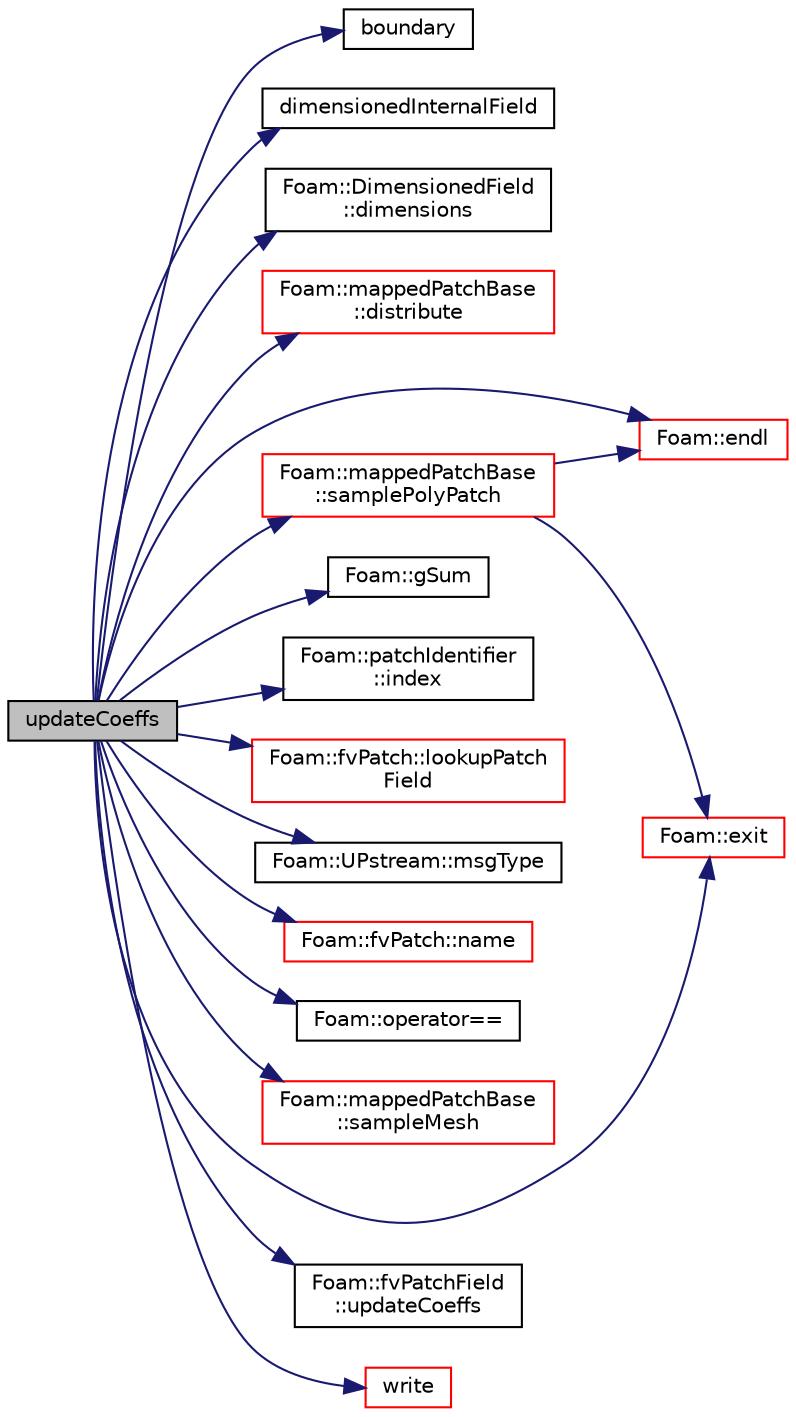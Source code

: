 digraph "updateCoeffs"
{
  bgcolor="transparent";
  edge [fontname="Helvetica",fontsize="10",labelfontname="Helvetica",labelfontsize="10"];
  node [fontname="Helvetica",fontsize="10",shape=record];
  rankdir="LR";
  Node1 [label="updateCoeffs",height=0.2,width=0.4,color="black", fillcolor="grey75", style="filled", fontcolor="black"];
  Node1 -> Node2 [color="midnightblue",fontsize="10",style="solid",fontname="Helvetica"];
  Node2 [label="boundary",height=0.2,width=0.4,color="black",URL="$a03932.html#a658027ecaee450b6533bd8d019d2c1f5"];
  Node1 -> Node3 [color="midnightblue",fontsize="10",style="solid",fontname="Helvetica"];
  Node3 [label="dimensionedInternalField",height=0.2,width=0.4,color="black",URL="$a03130.html#a942cd19121a46cdc649099eb27c74b18"];
  Node1 -> Node4 [color="midnightblue",fontsize="10",style="solid",fontname="Helvetica"];
  Node4 [label="Foam::DimensionedField\l::dimensions",height=0.2,width=0.4,color="black",URL="$a00534.html#a6098093e7de06370342a85cfae8b31f5",tooltip="Return dimensions. "];
  Node1 -> Node5 [color="midnightblue",fontsize="10",style="solid",fontname="Helvetica"];
  Node5 [label="Foam::mappedPatchBase\l::distribute",height=0.2,width=0.4,color="red",URL="$a01424.html#a19634e92e19466f33831b6908d0a4fab",tooltip="Wrapper around map/interpolate data distribution. "];
  Node1 -> Node6 [color="midnightblue",fontsize="10",style="solid",fontname="Helvetica"];
  Node6 [label="Foam::endl",height=0.2,width=0.4,color="red",URL="$a10742.html#a2db8fe02a0d3909e9351bb4275b23ce4",tooltip="Add newline and flush stream. "];
  Node1 -> Node7 [color="midnightblue",fontsize="10",style="solid",fontname="Helvetica"];
  Node7 [label="Foam::exit",height=0.2,width=0.4,color="red",URL="$a10742.html#a06ca7250d8e89caf05243ec094843642"];
  Node1 -> Node8 [color="midnightblue",fontsize="10",style="solid",fontname="Helvetica"];
  Node8 [label="Foam::gSum",height=0.2,width=0.4,color="black",URL="$a10742.html#a11b1ebb4c53ad062332767d75ca96328"];
  Node1 -> Node9 [color="midnightblue",fontsize="10",style="solid",fontname="Helvetica"];
  Node9 [label="Foam::patchIdentifier\l::index",height=0.2,width=0.4,color="black",URL="$a01805.html#a7d1e8acadb27bd2b4e61457d47b71b6f",tooltip="Return the index of this patch in the boundaryMesh. "];
  Node1 -> Node10 [color="midnightblue",fontsize="10",style="solid",fontname="Helvetica"];
  Node10 [label="Foam::fvPatch::lookupPatch\lField",height=0.2,width=0.4,color="red",URL="$a00888.html#afaaf754f8e65cc448cfe3dfb1e033ae1",tooltip="Lookup and return the patchField of the named field from the. "];
  Node1 -> Node11 [color="midnightblue",fontsize="10",style="solid",fontname="Helvetica"];
  Node11 [label="Foam::UPstream::msgType",height=0.2,width=0.4,color="black",URL="$a02772.html#ae5b8fe6652f6320aa6c7f5c44b6f01b7",tooltip="Message tag of standard messages. "];
  Node1 -> Node12 [color="midnightblue",fontsize="10",style="solid",fontname="Helvetica"];
  Node12 [label="Foam::fvPatch::name",height=0.2,width=0.4,color="red",URL="$a00888.html#a75b72488d2e82151b025744974919d5d",tooltip="Return name. "];
  Node1 -> Node13 [color="midnightblue",fontsize="10",style="solid",fontname="Helvetica"];
  Node13 [label="Foam::operator==",height=0.2,width=0.4,color="black",URL="$a10742.html#a28a45d2e3cca6152b024de57575abbf1"];
  Node1 -> Node14 [color="midnightblue",fontsize="10",style="solid",fontname="Helvetica"];
  Node14 [label="Foam::mappedPatchBase\l::sampleMesh",height=0.2,width=0.4,color="red",URL="$a01424.html#a80e7d2240854cf86b347a95cb1bab341",tooltip="Get the region mesh. "];
  Node1 -> Node15 [color="midnightblue",fontsize="10",style="solid",fontname="Helvetica"];
  Node15 [label="Foam::mappedPatchBase\l::samplePolyPatch",height=0.2,width=0.4,color="red",URL="$a01424.html#a3434acc5afba1f7b7b8f4c573befd8b3",tooltip="Get the patch on the region. "];
  Node15 -> Node6 [color="midnightblue",fontsize="10",style="solid",fontname="Helvetica"];
  Node15 -> Node7 [color="midnightblue",fontsize="10",style="solid",fontname="Helvetica"];
  Node1 -> Node16 [color="midnightblue",fontsize="10",style="solid",fontname="Helvetica"];
  Node16 [label="Foam::fvPatchField\l::updateCoeffs",height=0.2,width=0.4,color="black",URL="$a00889.html#a7e24eafac629d3733181cd942d4c902f",tooltip="Update the coefficients associated with the patch field. "];
  Node1 -> Node17 [color="midnightblue",fontsize="10",style="solid",fontname="Helvetica"];
  Node17 [label="write",height=0.2,width=0.4,color="red",URL="$a01422.html#a0941061ad5a26be83b4107d05750ace6",tooltip="Write. "];
}
